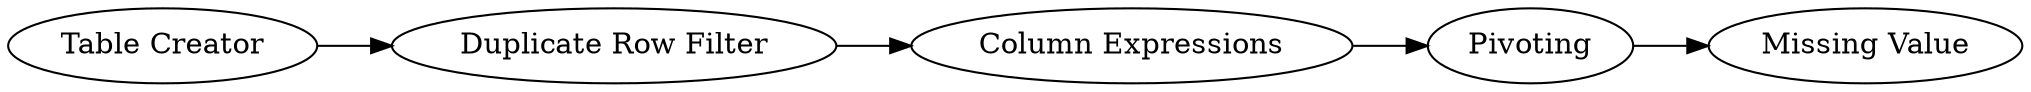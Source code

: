 digraph {
	1 [label="Table Creator"]
	2 [label="Column Expressions"]
	3 [label=Pivoting]
	4 [label="Duplicate Row Filter"]
	6 [label="Missing Value"]
	1 -> 4
	2 -> 3
	3 -> 6
	4 -> 2
	rankdir=LR
}
